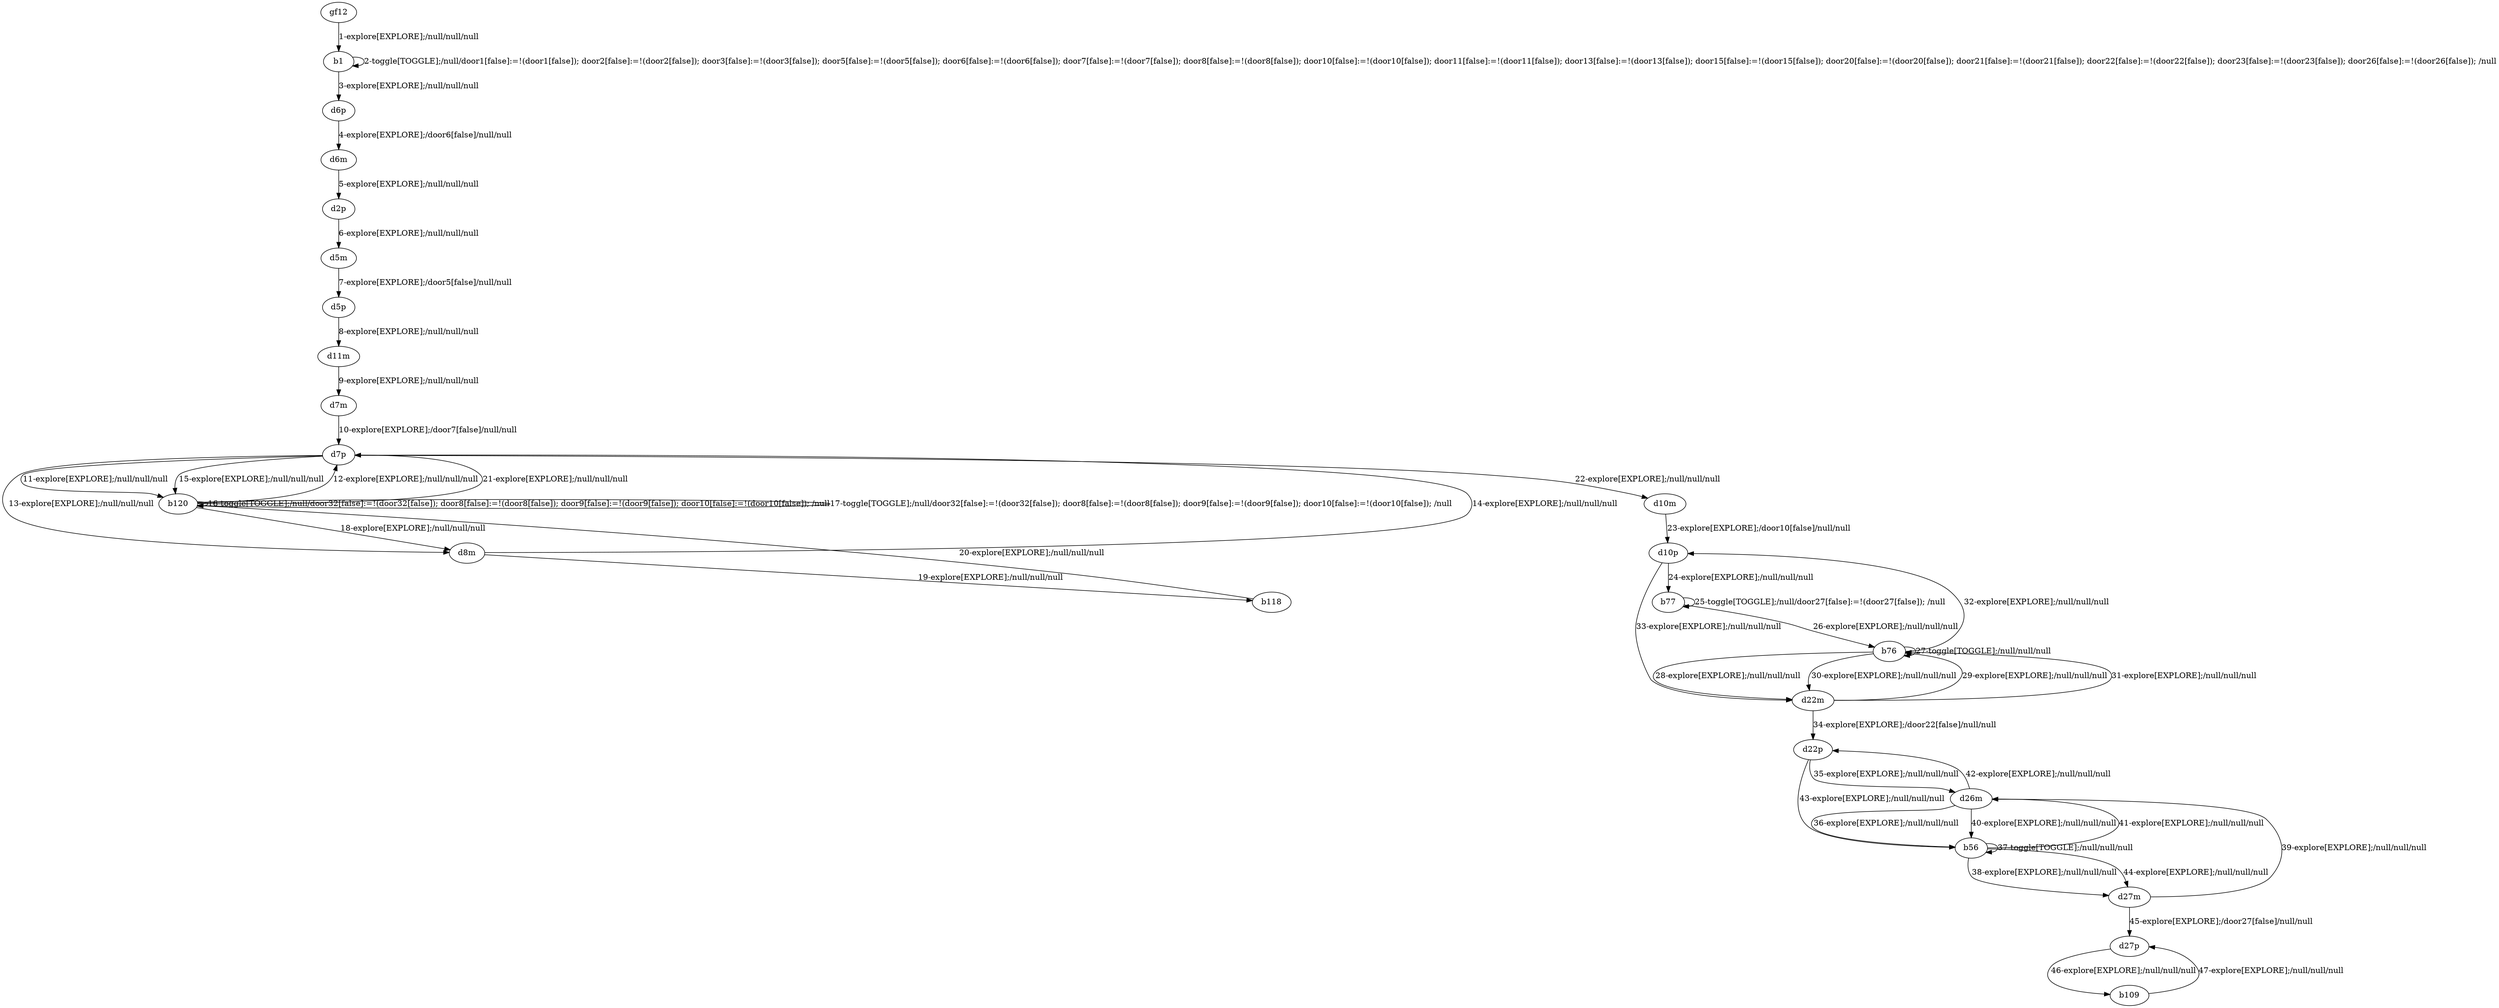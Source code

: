 # Total number of goals covered by this test: 1
# b109 --> d27p

digraph g {
"gf12" -> "b1" [label = "1-explore[EXPLORE];/null/null/null"];
"b1" -> "b1" [label = "2-toggle[TOGGLE];/null/door1[false]:=!(door1[false]); door2[false]:=!(door2[false]); door3[false]:=!(door3[false]); door5[false]:=!(door5[false]); door6[false]:=!(door6[false]); door7[false]:=!(door7[false]); door8[false]:=!(door8[false]); door10[false]:=!(door10[false]); door11[false]:=!(door11[false]); door13[false]:=!(door13[false]); door15[false]:=!(door15[false]); door20[false]:=!(door20[false]); door21[false]:=!(door21[false]); door22[false]:=!(door22[false]); door23[false]:=!(door23[false]); door26[false]:=!(door26[false]); /null"];
"b1" -> "d6p" [label = "3-explore[EXPLORE];/null/null/null"];
"d6p" -> "d6m" [label = "4-explore[EXPLORE];/door6[false]/null/null"];
"d6m" -> "d2p" [label = "5-explore[EXPLORE];/null/null/null"];
"d2p" -> "d5m" [label = "6-explore[EXPLORE];/null/null/null"];
"d5m" -> "d5p" [label = "7-explore[EXPLORE];/door5[false]/null/null"];
"d5p" -> "d11m" [label = "8-explore[EXPLORE];/null/null/null"];
"d11m" -> "d7m" [label = "9-explore[EXPLORE];/null/null/null"];
"d7m" -> "d7p" [label = "10-explore[EXPLORE];/door7[false]/null/null"];
"d7p" -> "b120" [label = "11-explore[EXPLORE];/null/null/null"];
"b120" -> "d7p" [label = "12-explore[EXPLORE];/null/null/null"];
"d7p" -> "d8m" [label = "13-explore[EXPLORE];/null/null/null"];
"d8m" -> "d7p" [label = "14-explore[EXPLORE];/null/null/null"];
"d7p" -> "b120" [label = "15-explore[EXPLORE];/null/null/null"];
"b120" -> "b120" [label = "16-toggle[TOGGLE];/null/door32[false]:=!(door32[false]); door8[false]:=!(door8[false]); door9[false]:=!(door9[false]); door10[false]:=!(door10[false]); /null"];
"b120" -> "b120" [label = "17-toggle[TOGGLE];/null/door32[false]:=!(door32[false]); door8[false]:=!(door8[false]); door9[false]:=!(door9[false]); door10[false]:=!(door10[false]); /null"];
"b120" -> "d8m" [label = "18-explore[EXPLORE];/null/null/null"];
"d8m" -> "b118" [label = "19-explore[EXPLORE];/null/null/null"];
"b118" -> "b120" [label = "20-explore[EXPLORE];/null/null/null"];
"b120" -> "d7p" [label = "21-explore[EXPLORE];/null/null/null"];
"d7p" -> "d10m" [label = "22-explore[EXPLORE];/null/null/null"];
"d10m" -> "d10p" [label = "23-explore[EXPLORE];/door10[false]/null/null"];
"d10p" -> "b77" [label = "24-explore[EXPLORE];/null/null/null"];
"b77" -> "b77" [label = "25-toggle[TOGGLE];/null/door27[false]:=!(door27[false]); /null"];
"b77" -> "b76" [label = "26-explore[EXPLORE];/null/null/null"];
"b76" -> "b76" [label = "27-toggle[TOGGLE];/null/null/null"];
"b76" -> "d22m" [label = "28-explore[EXPLORE];/null/null/null"];
"d22m" -> "b76" [label = "29-explore[EXPLORE];/null/null/null"];
"b76" -> "d22m" [label = "30-explore[EXPLORE];/null/null/null"];
"d22m" -> "b76" [label = "31-explore[EXPLORE];/null/null/null"];
"b76" -> "d10p" [label = "32-explore[EXPLORE];/null/null/null"];
"d10p" -> "d22m" [label = "33-explore[EXPLORE];/null/null/null"];
"d22m" -> "d22p" [label = "34-explore[EXPLORE];/door22[false]/null/null"];
"d22p" -> "d26m" [label = "35-explore[EXPLORE];/null/null/null"];
"d26m" -> "b56" [label = "36-explore[EXPLORE];/null/null/null"];
"b56" -> "b56" [label = "37-toggle[TOGGLE];/null/null/null"];
"b56" -> "d27m" [label = "38-explore[EXPLORE];/null/null/null"];
"d27m" -> "d26m" [label = "39-explore[EXPLORE];/null/null/null"];
"d26m" -> "b56" [label = "40-explore[EXPLORE];/null/null/null"];
"b56" -> "d26m" [label = "41-explore[EXPLORE];/null/null/null"];
"d26m" -> "d22p" [label = "42-explore[EXPLORE];/null/null/null"];
"d22p" -> "b56" [label = "43-explore[EXPLORE];/null/null/null"];
"b56" -> "d27m" [label = "44-explore[EXPLORE];/null/null/null"];
"d27m" -> "d27p" [label = "45-explore[EXPLORE];/door27[false]/null/null"];
"d27p" -> "b109" [label = "46-explore[EXPLORE];/null/null/null"];
"b109" -> "d27p" [label = "47-explore[EXPLORE];/null/null/null"];
}